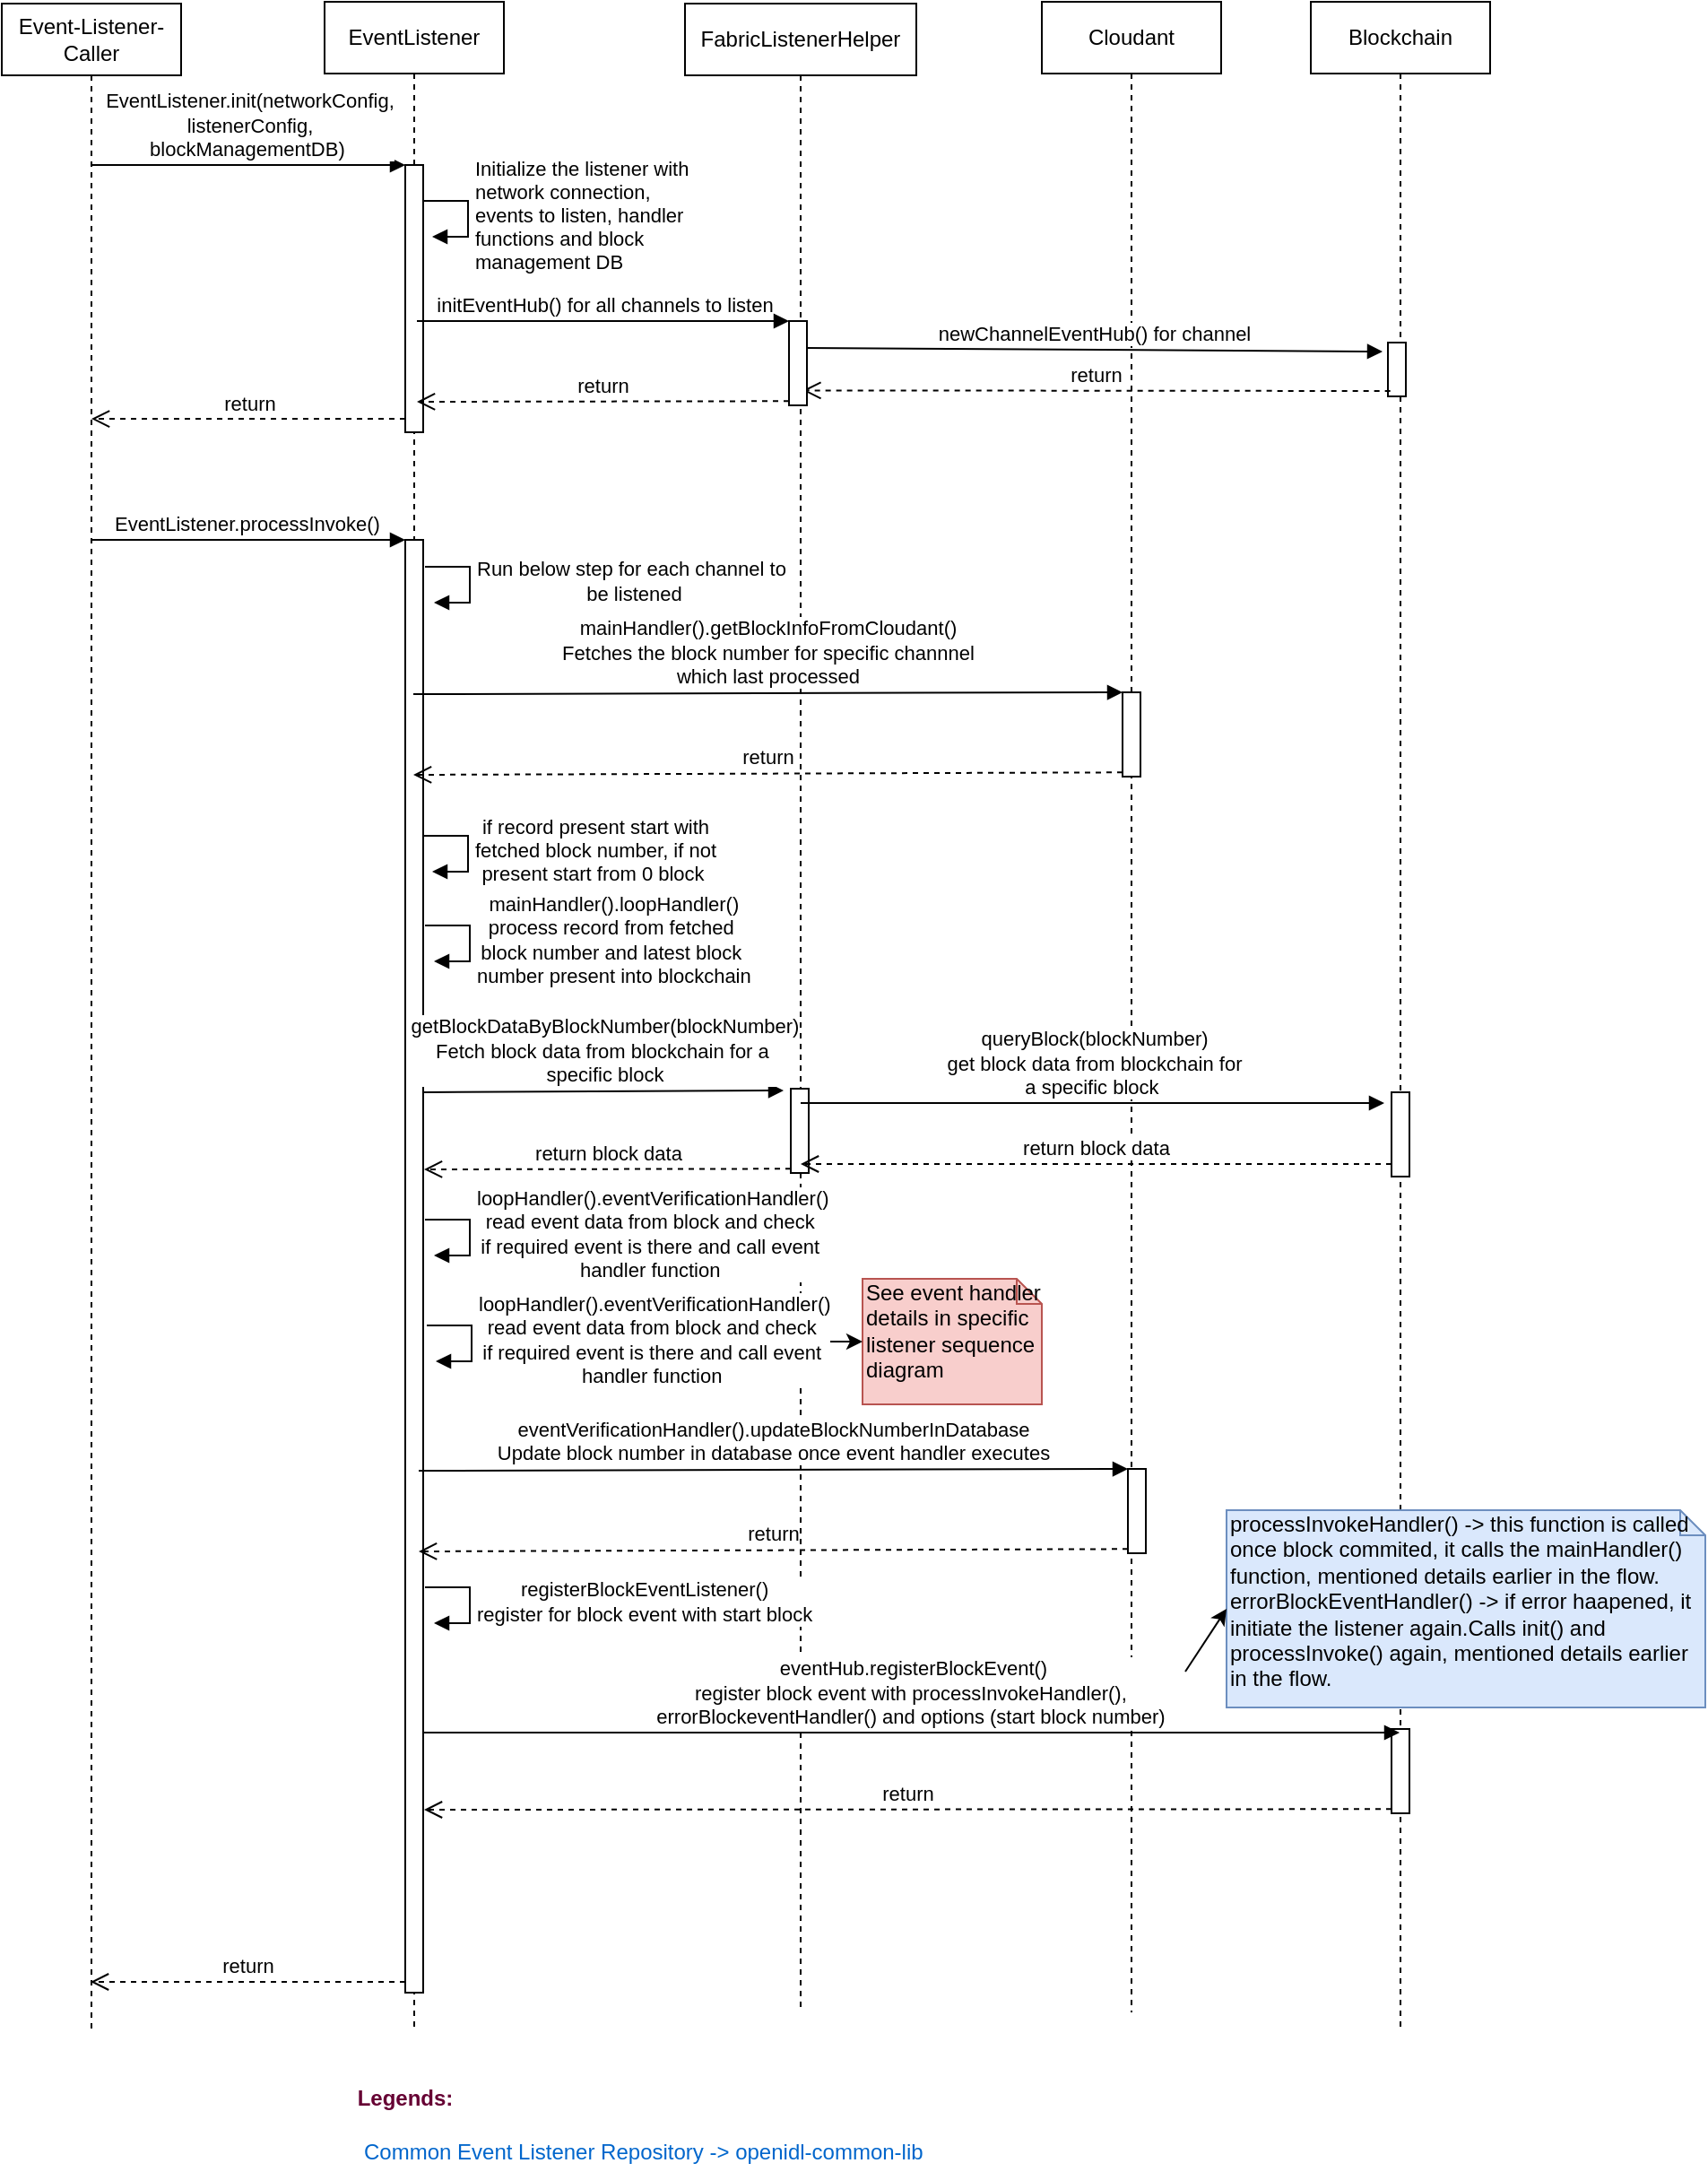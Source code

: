 <mxfile version="10.9.5" type="device"><diagram id="svwbF7E9RPBeta1L2ZWw" name="Page-1"><mxGraphModel dx="953" dy="477" grid="0" gridSize="10" guides="1" tooltips="1" connect="1" arrows="1" fold="1" page="1" pageScale="1" pageWidth="850" pageHeight="1100" math="0" shadow="0"><root><mxCell id="0"/><mxCell id="1" parent="0"/><mxCell id="38gk9aCzHOMngOlrohdv-1" value="Event-Listener-Caller" style="shape=umlLifeline;perimeter=lifelinePerimeter;whiteSpace=wrap;html=1;container=1;collapsible=0;recursiveResize=0;outlineConnect=0;" vertex="1" parent="1"><mxGeometry x="70" y="40" width="100" height="1130" as="geometry"/></mxCell><mxCell id="38gk9aCzHOMngOlrohdv-2" value="EventListener" style="shape=umlLifeline;perimeter=lifelinePerimeter;whiteSpace=wrap;html=1;container=1;collapsible=0;recursiveResize=0;outlineConnect=0;" vertex="1" parent="1"><mxGeometry x="250" y="39" width="100" height="1131" as="geometry"/></mxCell><mxCell id="38gk9aCzHOMngOlrohdv-4" value="" style="html=1;points=[];perimeter=orthogonalPerimeter;" vertex="1" parent="38gk9aCzHOMngOlrohdv-2"><mxGeometry x="45" y="91" width="10" height="149" as="geometry"/></mxCell><mxCell id="38gk9aCzHOMngOlrohdv-17" value="" style="html=1;points=[];perimeter=orthogonalPerimeter;" vertex="1" parent="38gk9aCzHOMngOlrohdv-2"><mxGeometry x="45" y="300" width="10" height="810" as="geometry"/></mxCell><mxCell id="38gk9aCzHOMngOlrohdv-18" value="EventListener.processInvoke()&amp;nbsp;" style="html=1;verticalAlign=bottom;endArrow=block;entryX=0;entryY=0;" edge="1" parent="38gk9aCzHOMngOlrohdv-2" target="38gk9aCzHOMngOlrohdv-17"><mxGeometry relative="1" as="geometry"><mxPoint x="-130.5" y="300" as="sourcePoint"/></mxGeometry></mxCell><mxCell id="38gk9aCzHOMngOlrohdv-3" value="Cloudant" style="shape=umlLifeline;perimeter=lifelinePerimeter;whiteSpace=wrap;html=1;container=1;collapsible=0;recursiveResize=0;outlineConnect=0;" vertex="1" parent="1"><mxGeometry x="650" y="39" width="100" height="1121" as="geometry"/></mxCell><mxCell id="38gk9aCzHOMngOlrohdv-28" value="" style="html=1;points=[];perimeter=orthogonalPerimeter;" vertex="1" parent="38gk9aCzHOMngOlrohdv-3"><mxGeometry x="45" y="385" width="10" height="47" as="geometry"/></mxCell><mxCell id="38gk9aCzHOMngOlrohdv-5" value="EventListener.init(networkConfig, &lt;br&gt;listenerConfig,&lt;br&gt;blockManagementDB)&amp;nbsp;" style="html=1;verticalAlign=bottom;endArrow=block;entryX=0;entryY=0;" edge="1" target="38gk9aCzHOMngOlrohdv-4" parent="1" source="38gk9aCzHOMngOlrohdv-1"><mxGeometry relative="1" as="geometry"><mxPoint x="225" y="130" as="sourcePoint"/></mxGeometry></mxCell><mxCell id="38gk9aCzHOMngOlrohdv-6" value="return" style="html=1;verticalAlign=bottom;endArrow=open;dashed=1;endSize=8;exitX=0;exitY=0.95;" edge="1" source="38gk9aCzHOMngOlrohdv-4" parent="1" target="38gk9aCzHOMngOlrohdv-1"><mxGeometry relative="1" as="geometry"><mxPoint x="225" y="206" as="targetPoint"/></mxGeometry></mxCell><mxCell id="38gk9aCzHOMngOlrohdv-8" value="&lt;span style=&quot;text-align: center&quot;&gt;Initialize the listener with&amp;nbsp;&lt;/span&gt;&lt;br style=&quot;text-align: center&quot;&gt;&lt;span style=&quot;text-align: center&quot;&gt;network connection, &lt;br&gt;events to listen, handler &lt;br&gt;functions and block &lt;br&gt;management DB&amp;nbsp;&lt;/span&gt;" style="edgeStyle=orthogonalEdgeStyle;html=1;align=left;spacingLeft=2;endArrow=block;rounded=0;entryX=1;entryY=0;" edge="1" parent="1"><mxGeometry relative="1" as="geometry"><mxPoint x="305" y="150" as="sourcePoint"/><Array as="points"><mxPoint x="330" y="150"/></Array><mxPoint x="310" y="170" as="targetPoint"/></mxGeometry></mxCell><mxCell id="38gk9aCzHOMngOlrohdv-9" value="Blockchain" style="shape=umlLifeline;perimeter=lifelinePerimeter;whiteSpace=wrap;html=1;container=1;collapsible=0;recursiveResize=0;outlineConnect=0;" vertex="1" parent="1"><mxGeometry x="800" y="39" width="100" height="1131" as="geometry"/></mxCell><mxCell id="38gk9aCzHOMngOlrohdv-11" value="" style="html=1;points=[];perimeter=orthogonalPerimeter;" vertex="1" parent="38gk9aCzHOMngOlrohdv-9"><mxGeometry x="43" y="190" width="10" height="30" as="geometry"/></mxCell><mxCell id="38gk9aCzHOMngOlrohdv-42" value="" style="html=1;points=[];perimeter=orthogonalPerimeter;" vertex="1" parent="38gk9aCzHOMngOlrohdv-9"><mxGeometry x="45" y="963" width="10" height="47" as="geometry"/></mxCell><mxCell id="38gk9aCzHOMngOlrohdv-10" value="FabricListenerHelper" style="shape=umlLifeline;perimeter=lifelinePerimeter;whiteSpace=wrap;html=1;container=1;collapsible=0;recursiveResize=0;outlineConnect=0;" vertex="1" parent="1"><mxGeometry x="451" y="40" width="129" height="1120" as="geometry"/></mxCell><mxCell id="38gk9aCzHOMngOlrohdv-33" value="" style="html=1;points=[];perimeter=orthogonalPerimeter;" vertex="1" parent="38gk9aCzHOMngOlrohdv-10"><mxGeometry x="59" y="605" width="10" height="47" as="geometry"/></mxCell><mxCell id="38gk9aCzHOMngOlrohdv-38" value="See event handler details in specific listener sequence diagram" style="shape=note;whiteSpace=wrap;html=1;size=14;verticalAlign=top;align=left;spacingTop=-6;fillColor=#f8cecc;strokeColor=#b85450;" vertex="1" parent="38gk9aCzHOMngOlrohdv-10"><mxGeometry x="99" y="711" width="100" height="70" as="geometry"/></mxCell><mxCell id="38gk9aCzHOMngOlrohdv-39" value="" style="endArrow=classic;html=1;entryX=0;entryY=0.5;entryDx=0;entryDy=0;entryPerimeter=0;" edge="1" parent="38gk9aCzHOMngOlrohdv-10" source="38gk9aCzHOMngOlrohdv-10" target="38gk9aCzHOMngOlrohdv-38"><mxGeometry width="50" height="50" relative="1" as="geometry"><mxPoint x="-291" y="1020" as="sourcePoint"/><mxPoint x="79" y="750" as="targetPoint"/></mxGeometry></mxCell><mxCell id="38gk9aCzHOMngOlrohdv-13" value="return" style="html=1;verticalAlign=bottom;endArrow=open;dashed=1;endSize=8;entryX=0.767;entryY=0.823;entryDx=0;entryDy=0;entryPerimeter=0;exitX=0.133;exitY=0.9;exitDx=0;exitDy=0;exitPerimeter=0;" edge="1" source="38gk9aCzHOMngOlrohdv-11" parent="1" target="38gk9aCzHOMngOlrohdv-14"><mxGeometry relative="1" as="geometry"><mxPoint x="520" y="260" as="targetPoint"/><mxPoint x="810" y="256" as="sourcePoint"/></mxGeometry></mxCell><mxCell id="38gk9aCzHOMngOlrohdv-12" value="newChannelEventHub() for channel" style="html=1;verticalAlign=bottom;endArrow=block;exitX=0.9;exitY=0.241;exitDx=0;exitDy=0;exitPerimeter=0;" edge="1" parent="1"><mxGeometry relative="1" as="geometry"><mxPoint x="518" y="232" as="sourcePoint"/><mxPoint x="840" y="234" as="targetPoint"/></mxGeometry></mxCell><mxCell id="38gk9aCzHOMngOlrohdv-14" value="" style="html=1;points=[];perimeter=orthogonalPerimeter;" vertex="1" parent="1"><mxGeometry x="509" y="217" width="10" height="47" as="geometry"/></mxCell><mxCell id="38gk9aCzHOMngOlrohdv-15" value="return" style="html=1;verticalAlign=bottom;endArrow=open;dashed=1;endSize=8;exitX=0;exitY=0.95;" edge="1" parent="1" source="38gk9aCzHOMngOlrohdv-14"><mxGeometry relative="1" as="geometry"><mxPoint x="301.5" y="262" as="targetPoint"/></mxGeometry></mxCell><mxCell id="38gk9aCzHOMngOlrohdv-16" value="initEventHub() for all channels to listen" style="html=1;verticalAlign=bottom;endArrow=block;entryX=0;entryY=0;" edge="1" parent="1" target="38gk9aCzHOMngOlrohdv-14"><mxGeometry relative="1" as="geometry"><mxPoint x="301.5" y="217" as="sourcePoint"/></mxGeometry></mxCell><mxCell id="38gk9aCzHOMngOlrohdv-19" value="return" style="html=1;verticalAlign=bottom;endArrow=open;dashed=1;endSize=8;exitX=0;exitY=0.95;" edge="1" parent="1"><mxGeometry relative="1" as="geometry"><mxPoint x="119.5" y="1143" as="targetPoint"/><mxPoint x="295" y="1143" as="sourcePoint"/></mxGeometry></mxCell><mxCell id="38gk9aCzHOMngOlrohdv-20" value="&lt;div style=&quot;text-align: center&quot;&gt;Run below step for each channel to&amp;nbsp;&lt;/div&gt;&lt;div style=&quot;text-align: center&quot;&gt;be listened&lt;/div&gt;" style="edgeStyle=orthogonalEdgeStyle;html=1;align=left;spacingLeft=2;endArrow=block;rounded=0;entryX=1;entryY=0;" edge="1" parent="1"><mxGeometry relative="1" as="geometry"><mxPoint x="306" y="354" as="sourcePoint"/><Array as="points"><mxPoint x="331" y="354"/></Array><mxPoint x="311" y="374" as="targetPoint"/></mxGeometry></mxCell><mxCell id="38gk9aCzHOMngOlrohdv-21" value="&lt;div style=&quot;text-align: center&quot;&gt;if record present start with&amp;nbsp;&lt;/div&gt;&lt;div style=&quot;text-align: center&quot;&gt;fetched block number, if not&amp;nbsp;&lt;br&gt;&lt;/div&gt;&lt;div style=&quot;text-align: center&quot;&gt;present start from 0 block&amp;nbsp;&amp;nbsp;&lt;/div&gt;" style="edgeStyle=orthogonalEdgeStyle;html=1;align=left;spacingLeft=2;endArrow=block;rounded=0;entryX=1;entryY=0;" edge="1" parent="1"><mxGeometry relative="1" as="geometry"><mxPoint x="305" y="504" as="sourcePoint"/><Array as="points"><mxPoint x="330" y="504"/></Array><mxPoint x="310" y="524" as="targetPoint"/></mxGeometry></mxCell><mxCell id="38gk9aCzHOMngOlrohdv-30" value="&lt;div&gt;mainHandler().getBlockInfoFromCloudant()&lt;/div&gt;&lt;div&gt;Fetches the block number for specific channnel&lt;/div&gt;&lt;div&gt;which last processed&lt;/div&gt;" style="html=1;verticalAlign=bottom;endArrow=block;entryX=0;entryY=0;" edge="1" parent="1" target="38gk9aCzHOMngOlrohdv-28"><mxGeometry relative="1" as="geometry"><mxPoint x="299.5" y="425" as="sourcePoint"/></mxGeometry></mxCell><mxCell id="38gk9aCzHOMngOlrohdv-29" value="return" style="html=1;verticalAlign=bottom;endArrow=open;dashed=1;endSize=8;exitX=0;exitY=0.95;" edge="1" parent="1" source="38gk9aCzHOMngOlrohdv-28"><mxGeometry relative="1" as="geometry"><mxPoint x="299.5" y="470" as="targetPoint"/></mxGeometry></mxCell><mxCell id="38gk9aCzHOMngOlrohdv-31" value="&lt;div style=&quot;text-align: center&quot;&gt;mainHandler().loopHandler()&lt;/div&gt;&lt;div style=&quot;text-align: center&quot;&gt;process record from fetched&amp;nbsp;&lt;/div&gt;&lt;div style=&quot;text-align: center&quot;&gt;block number and latest block&amp;nbsp;&lt;/div&gt;&lt;div style=&quot;text-align: center&quot;&gt;number present into blockchain&lt;/div&gt;" style="edgeStyle=orthogonalEdgeStyle;html=1;align=left;spacingLeft=2;endArrow=block;rounded=0;entryX=1;entryY=0;" edge="1" parent="1"><mxGeometry relative="1" as="geometry"><mxPoint x="306" y="554" as="sourcePoint"/><Array as="points"><mxPoint x="331" y="554"/></Array><mxPoint x="311" y="574" as="targetPoint"/></mxGeometry></mxCell><mxCell id="38gk9aCzHOMngOlrohdv-34" value="&lt;div&gt;getBlockDataByBlockNumber(blockNumber)&lt;/div&gt;&lt;div&gt;Fetch block data from blockchain for a&amp;nbsp;&lt;/div&gt;&lt;div&gt;specific block&lt;/div&gt;" style="html=1;verticalAlign=bottom;endArrow=block;entryX=0;entryY=0;" edge="1" parent="1"><mxGeometry relative="1" as="geometry"><mxPoint x="305.5" y="647" as="sourcePoint"/><mxPoint x="506" y="646" as="targetPoint"/></mxGeometry></mxCell><mxCell id="38gk9aCzHOMngOlrohdv-35" value="return block data" style="html=1;verticalAlign=bottom;endArrow=open;dashed=1;endSize=8;exitX=0;exitY=0.95;" edge="1" parent="1" source="38gk9aCzHOMngOlrohdv-33"><mxGeometry relative="1" as="geometry"><mxPoint x="305.5" y="690" as="targetPoint"/></mxGeometry></mxCell><mxCell id="38gk9aCzHOMngOlrohdv-36" value="&lt;div style=&quot;text-align: center&quot;&gt;loopHandler().eventVerificationHandler()&lt;/div&gt;&lt;div style=&quot;text-align: center&quot;&gt;read event data from block and check&amp;nbsp;&lt;/div&gt;&lt;div style=&quot;text-align: center&quot;&gt;if required event is there and call event&amp;nbsp;&lt;/div&gt;&lt;div style=&quot;text-align: center&quot;&gt;handler function&amp;nbsp;&lt;/div&gt;" style="edgeStyle=orthogonalEdgeStyle;html=1;align=left;spacingLeft=2;endArrow=block;rounded=0;entryX=1;entryY=0;" edge="1" parent="1"><mxGeometry relative="1" as="geometry"><mxPoint x="306" y="718" as="sourcePoint"/><Array as="points"><mxPoint x="331" y="718"/></Array><mxPoint x="311" y="738" as="targetPoint"/></mxGeometry></mxCell><mxCell id="38gk9aCzHOMngOlrohdv-37" value="&lt;div style=&quot;text-align: center&quot;&gt;loopHandler().eventVerificationHandler()&lt;/div&gt;&lt;div style=&quot;text-align: center&quot;&gt;read event data from block and check&amp;nbsp;&lt;/div&gt;&lt;div style=&quot;text-align: center&quot;&gt;if required event is there and call event&amp;nbsp;&lt;/div&gt;&lt;div style=&quot;text-align: center&quot;&gt;handler function&amp;nbsp;&lt;/div&gt;" style="edgeStyle=orthogonalEdgeStyle;html=1;align=left;spacingLeft=2;endArrow=block;rounded=0;entryX=1;entryY=0;" edge="1" parent="1"><mxGeometry relative="1" as="geometry"><mxPoint x="307" y="777" as="sourcePoint"/><Array as="points"><mxPoint x="332" y="777"/></Array><mxPoint x="312" y="797" as="targetPoint"/></mxGeometry></mxCell><mxCell id="38gk9aCzHOMngOlrohdv-41" value="&lt;div style=&quot;text-align: center&quot;&gt;registerBlockEventListener()&lt;/div&gt;&lt;div style=&quot;text-align: center&quot;&gt;register for block event with start block&lt;/div&gt;" style="edgeStyle=orthogonalEdgeStyle;html=1;align=left;spacingLeft=2;endArrow=block;rounded=0;entryX=1;entryY=0;" edge="1" parent="1"><mxGeometry relative="1" as="geometry"><mxPoint x="306" y="923" as="sourcePoint"/><Array as="points"><mxPoint x="331" y="923"/></Array><mxPoint x="311" y="943" as="targetPoint"/></mxGeometry></mxCell><mxCell id="38gk9aCzHOMngOlrohdv-43" value="&lt;div&gt;eventHub.registerBlockEvent()&lt;/div&gt;&lt;div&gt;register block event with processInvokeHandler(),&amp;nbsp;&lt;/div&gt;&lt;div&gt;errorBlockeventHandler() and options (start block number)&amp;nbsp;&lt;/div&gt;" style="html=1;verticalAlign=bottom;endArrow=block;" edge="1" parent="1" target="38gk9aCzHOMngOlrohdv-9"><mxGeometry relative="1" as="geometry"><mxPoint x="305.5" y="1004" as="sourcePoint"/><mxPoint x="506" y="1003" as="targetPoint"/></mxGeometry></mxCell><mxCell id="38gk9aCzHOMngOlrohdv-44" value="return" style="html=1;verticalAlign=bottom;endArrow=open;dashed=1;endSize=8;exitX=0;exitY=0.95;" edge="1" parent="1" source="38gk9aCzHOMngOlrohdv-42"><mxGeometry relative="1" as="geometry"><mxPoint x="305.5" y="1047" as="targetPoint"/></mxGeometry></mxCell><mxCell id="38gk9aCzHOMngOlrohdv-49" value="" style="html=1;points=[];perimeter=orthogonalPerimeter;" vertex="1" parent="1"><mxGeometry x="698" y="857" width="10" height="47" as="geometry"/></mxCell><mxCell id="38gk9aCzHOMngOlrohdv-50" value="&lt;div&gt;eventVerificationHandler().updateBlockNumberInDatabase&lt;/div&gt;&lt;div&gt;Update block number in database once event handler executes&lt;/div&gt;" style="html=1;verticalAlign=bottom;endArrow=block;entryX=0;entryY=0;" edge="1" parent="1" target="38gk9aCzHOMngOlrohdv-49"><mxGeometry relative="1" as="geometry"><mxPoint x="302.5" y="858" as="sourcePoint"/></mxGeometry></mxCell><mxCell id="38gk9aCzHOMngOlrohdv-51" value="return" style="html=1;verticalAlign=bottom;endArrow=open;dashed=1;endSize=8;exitX=0;exitY=0.95;" edge="1" parent="1" source="38gk9aCzHOMngOlrohdv-49"><mxGeometry relative="1" as="geometry"><mxPoint x="302.5" y="903" as="targetPoint"/></mxGeometry></mxCell><mxCell id="38gk9aCzHOMngOlrohdv-52" value="processInvokeHandler() -&amp;gt; this function is called once block commited, it calls the mainHandler() function, mentioned details earlier in the flow.&lt;br&gt;errorBlockEventHandler() -&amp;gt; if error haapened, it initiate the listener again.Calls init() and processInvoke() again, mentioned details earlier in the flow.&amp;nbsp;&amp;nbsp;" style="shape=note;whiteSpace=wrap;html=1;size=14;verticalAlign=top;align=left;spacingTop=-6;fillColor=#dae8fc;strokeColor=#6c8ebf;" vertex="1" parent="1"><mxGeometry x="753" y="880" width="267" height="110" as="geometry"/></mxCell><mxCell id="38gk9aCzHOMngOlrohdv-53" value="" style="endArrow=classic;html=1;entryX=0;entryY=0.5;entryDx=0;entryDy=0;entryPerimeter=0;" edge="1" parent="1" target="38gk9aCzHOMngOlrohdv-52"><mxGeometry width="50" height="50" relative="1" as="geometry"><mxPoint x="730" y="970" as="sourcePoint"/><mxPoint x="450" y="1290" as="targetPoint"/></mxGeometry></mxCell><mxCell id="38gk9aCzHOMngOlrohdv-54" value="&lt;b&gt;&lt;font color=&quot;#660033&quot;&gt;Legends:&lt;/font&gt;&lt;/b&gt;" style="text;html=1;strokeColor=none;fillColor=none;align=center;verticalAlign=middle;whiteSpace=wrap;rounded=0;" vertex="1" parent="1"><mxGeometry x="275" y="1198" width="40" height="20" as="geometry"/></mxCell><mxCell id="38gk9aCzHOMngOlrohdv-55" value="&lt;font color=&quot;#0066cc&quot;&gt;Common Event Listener Repository -&amp;gt; openidl-common-lib&lt;/font&gt;" style="text;html=1;resizable=0;points=[];autosize=1;align=left;verticalAlign=top;spacingTop=-4;" vertex="1" parent="1"><mxGeometry x="270" y="1228" width="330" height="20" as="geometry"/></mxCell><mxCell id="38gk9aCzHOMngOlrohdv-62" value="" style="html=1;points=[];perimeter=orthogonalPerimeter;" vertex="1" parent="1"><mxGeometry x="845" y="647" width="10" height="47" as="geometry"/></mxCell><mxCell id="38gk9aCzHOMngOlrohdv-63" value="&lt;div&gt;queryBlock(blockNumber)&lt;/div&gt;&lt;div&gt;get block data from blockchain for&lt;/div&gt;&lt;div&gt;a specific block&amp;nbsp;&lt;/div&gt;" style="html=1;verticalAlign=bottom;endArrow=block;entryX=0;entryY=0;" edge="1" parent="1" source="38gk9aCzHOMngOlrohdv-10"><mxGeometry relative="1" as="geometry"><mxPoint x="640.5" y="654" as="sourcePoint"/><mxPoint x="841" y="653" as="targetPoint"/></mxGeometry></mxCell><mxCell id="38gk9aCzHOMngOlrohdv-64" value="return block data" style="html=1;verticalAlign=bottom;endArrow=open;dashed=1;endSize=8;exitX=0;exitY=0.95;" edge="1" parent="1" target="38gk9aCzHOMngOlrohdv-10"><mxGeometry relative="1" as="geometry"><mxPoint x="640.5" y="687" as="targetPoint"/><mxPoint x="845" y="687" as="sourcePoint"/></mxGeometry></mxCell></root></mxGraphModel></diagram></mxfile>